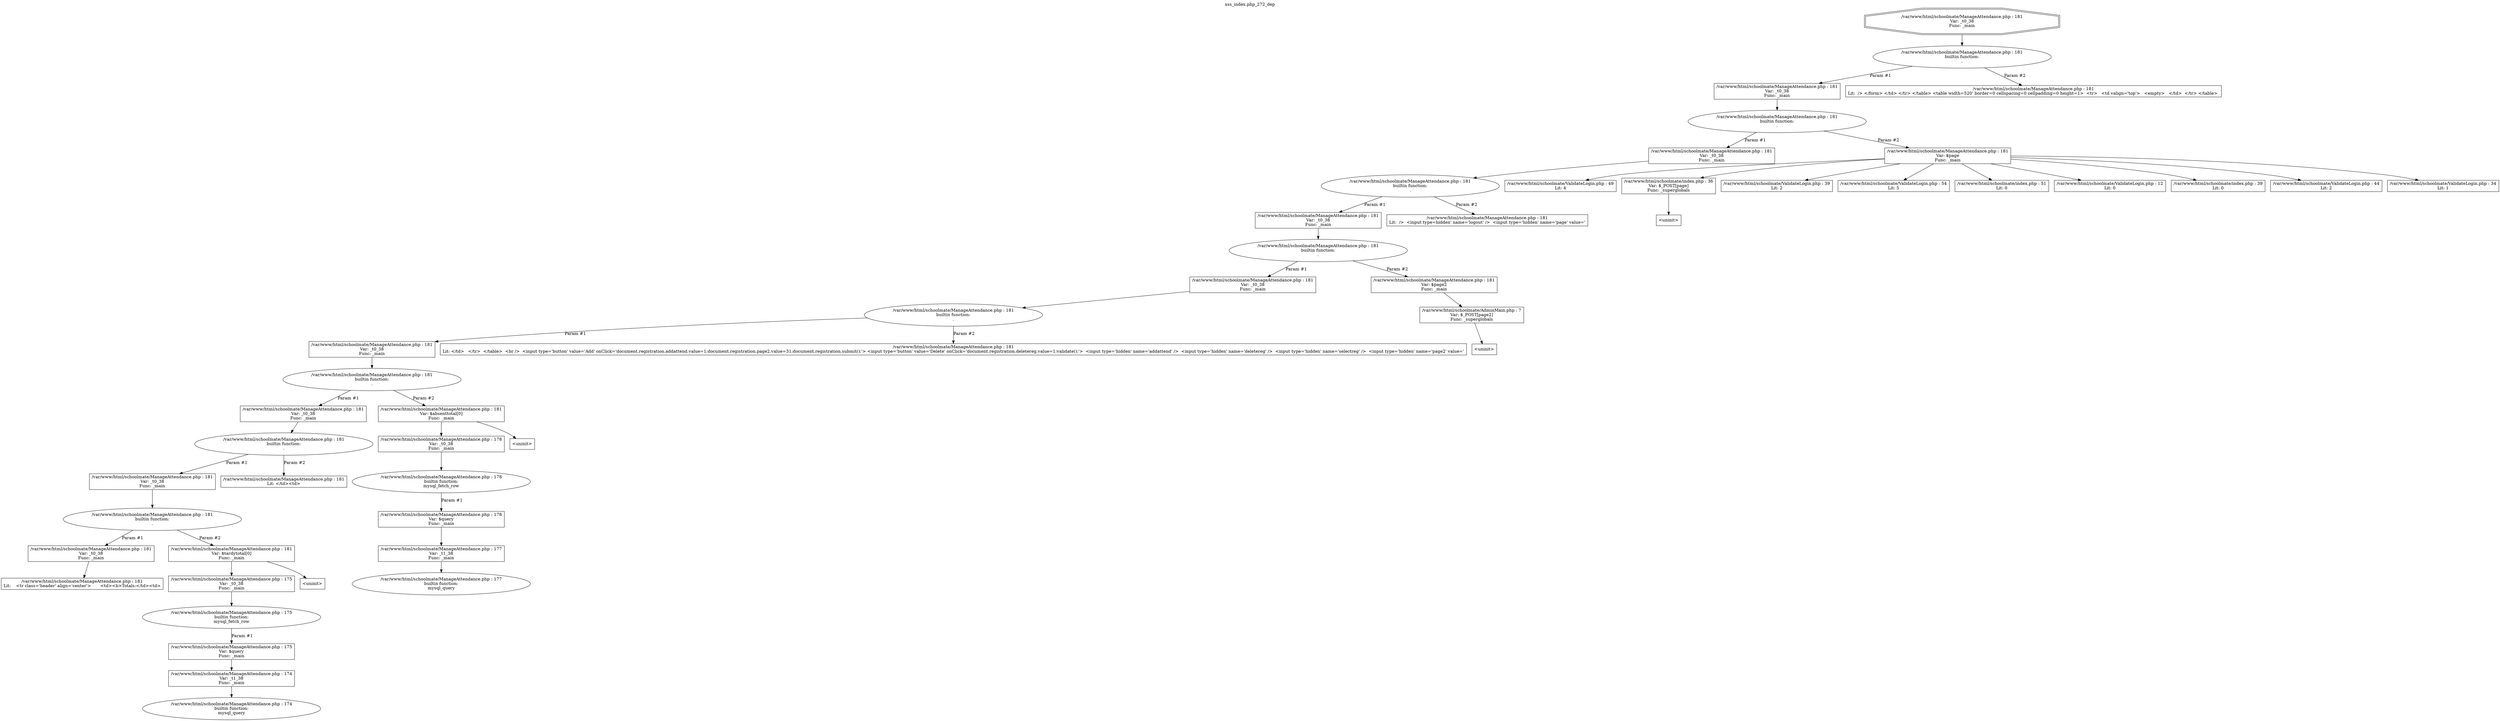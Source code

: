 digraph cfg {
  label="xss_index.php_272_dep";
  labelloc=t;
  n1 [shape=doubleoctagon, label="/var/www/html/schoolmate/ManageAttendance.php : 181\nVar: _t0_38\nFunc: _main\n"];
  n2 [shape=ellipse, label="/var/www/html/schoolmate/ManageAttendance.php : 181\nbuiltin function:\n.\n"];
  n3 [shape=box, label="/var/www/html/schoolmate/ManageAttendance.php : 181\nVar: _t0_38\nFunc: _main\n"];
  n4 [shape=ellipse, label="/var/www/html/schoolmate/ManageAttendance.php : 181\nbuiltin function:\n.\n"];
  n5 [shape=box, label="/var/www/html/schoolmate/ManageAttendance.php : 181\nVar: _t0_38\nFunc: _main\n"];
  n6 [shape=ellipse, label="/var/www/html/schoolmate/ManageAttendance.php : 181\nbuiltin function:\n.\n"];
  n7 [shape=box, label="/var/www/html/schoolmate/ManageAttendance.php : 181\nVar: _t0_38\nFunc: _main\n"];
  n8 [shape=ellipse, label="/var/www/html/schoolmate/ManageAttendance.php : 181\nbuiltin function:\n.\n"];
  n9 [shape=box, label="/var/www/html/schoolmate/ManageAttendance.php : 181\nVar: _t0_38\nFunc: _main\n"];
  n10 [shape=ellipse, label="/var/www/html/schoolmate/ManageAttendance.php : 181\nbuiltin function:\n.\n"];
  n11 [shape=box, label="/var/www/html/schoolmate/ManageAttendance.php : 181\nVar: _t0_38\nFunc: _main\n"];
  n12 [shape=ellipse, label="/var/www/html/schoolmate/ManageAttendance.php : 181\nbuiltin function:\n.\n"];
  n13 [shape=box, label="/var/www/html/schoolmate/ManageAttendance.php : 181\nVar: _t0_38\nFunc: _main\n"];
  n14 [shape=ellipse, label="/var/www/html/schoolmate/ManageAttendance.php : 181\nbuiltin function:\n.\n"];
  n15 [shape=box, label="/var/www/html/schoolmate/ManageAttendance.php : 181\nVar: _t0_38\nFunc: _main\n"];
  n16 [shape=ellipse, label="/var/www/html/schoolmate/ManageAttendance.php : 181\nbuiltin function:\n.\n"];
  n17 [shape=box, label="/var/www/html/schoolmate/ManageAttendance.php : 181\nVar: _t0_38\nFunc: _main\n"];
  n18 [shape=box, label="/var/www/html/schoolmate/ManageAttendance.php : 181\nLit:    <tr class='header' align='center'>	<td><b>Totals:</td><td>\n"];
  n19 [shape=box, label="/var/www/html/schoolmate/ManageAttendance.php : 181\nVar: $tardytotal[0]\nFunc: _main\n"];
  n20 [shape=box, label="/var/www/html/schoolmate/ManageAttendance.php : 175\nVar: _t0_38\nFunc: _main\n"];
  n21 [shape=ellipse, label="/var/www/html/schoolmate/ManageAttendance.php : 175\nbuiltin function:\nmysql_fetch_row\n"];
  n22 [shape=box, label="/var/www/html/schoolmate/ManageAttendance.php : 175\nVar: $query\nFunc: _main\n"];
  n23 [shape=box, label="/var/www/html/schoolmate/ManageAttendance.php : 174\nVar: _t1_38\nFunc: _main\n"];
  n24 [shape=ellipse, label="/var/www/html/schoolmate/ManageAttendance.php : 174\nbuiltin function:\nmysql_query\n"];
  n25 [shape=box, label="<uninit>"];
  n26 [shape=box, label="/var/www/html/schoolmate/ManageAttendance.php : 181\nLit: </td><td>\n"];
  n27 [shape=box, label="/var/www/html/schoolmate/ManageAttendance.php : 181\nVar: $absenttotal[0]\nFunc: _main\n"];
  n28 [shape=box, label="/var/www/html/schoolmate/ManageAttendance.php : 178\nVar: _t0_38\nFunc: _main\n"];
  n29 [shape=ellipse, label="/var/www/html/schoolmate/ManageAttendance.php : 178\nbuiltin function:\nmysql_fetch_row\n"];
  n30 [shape=box, label="/var/www/html/schoolmate/ManageAttendance.php : 178\nVar: $query\nFunc: _main\n"];
  n31 [shape=box, label="/var/www/html/schoolmate/ManageAttendance.php : 177\nVar: _t1_38\nFunc: _main\n"];
  n32 [shape=ellipse, label="/var/www/html/schoolmate/ManageAttendance.php : 177\nbuiltin function:\nmysql_query\n"];
  n33 [shape=box, label="<uninit>"];
  n34 [shape=box, label="/var/www/html/schoolmate/ManageAttendance.php : 181\nLit: </td>   </tr>  </table>  <br />  <input type='button' value='Add' onClick='document.registration.addattend.value=1;document.registration.page2.value=31;document.registration.submit();'> <input type='button' value='Delete' onClick='document.registration.deletereg.value=1;validate();'>  <input type='hidden' name='addattend' />  <input type='hidden' name='deletereg' />  <input type='hidden' name='selectreg' />  <input type='hidden' name='page2' value='\n"];
  n35 [shape=box, label="/var/www/html/schoolmate/ManageAttendance.php : 181\nVar: $page2\nFunc: _main\n"];
  n36 [shape=box, label="/var/www/html/schoolmate/AdminMain.php : 7\nVar: $_POST[page2]\nFunc: _superglobals\n"];
  n37 [shape=box, label="<uninit>"];
  n38 [shape=box, label="/var/www/html/schoolmate/ManageAttendance.php : 181\nLit:  />  <input type=hidden' name='logout' />  <input type='hidden' name='page' value='\n"];
  n39 [shape=box, label="/var/www/html/schoolmate/ManageAttendance.php : 181\nVar: $page\nFunc: _main\n"];
  n40 [shape=box, label="/var/www/html/schoolmate/ValidateLogin.php : 49\nLit: 4\n"];
  n41 [shape=box, label="/var/www/html/schoolmate/index.php : 36\nVar: $_POST[page]\nFunc: _superglobals\n"];
  n42 [shape=box, label="<uninit>"];
  n43 [shape=box, label="/var/www/html/schoolmate/ValidateLogin.php : 39\nLit: 2\n"];
  n44 [shape=box, label="/var/www/html/schoolmate/ValidateLogin.php : 54\nLit: 5\n"];
  n45 [shape=box, label="/var/www/html/schoolmate/index.php : 51\nLit: 0\n"];
  n46 [shape=box, label="/var/www/html/schoolmate/ValidateLogin.php : 12\nLit: 0\n"];
  n47 [shape=box, label="/var/www/html/schoolmate/index.php : 39\nLit: 0\n"];
  n48 [shape=box, label="/var/www/html/schoolmate/ValidateLogin.php : 44\nLit: 2\n"];
  n49 [shape=box, label="/var/www/html/schoolmate/ValidateLogin.php : 34\nLit: 1\n"];
  n50 [shape=box, label="/var/www/html/schoolmate/ManageAttendance.php : 181\nLit:  /> </form> </td> </tr> </table> <table width=520' border=0 cellspacing=0 cellpadding=0 height=1>  <tr>   <td valign='top'>   <empty>   </td>  </tr> </table> \n"];
  n1 -> n2;
  n3 -> n4;
  n5 -> n6;
  n7 -> n8;
  n9 -> n10;
  n11 -> n12;
  n13 -> n14;
  n15 -> n16;
  n17 -> n18;
  n16 -> n17[label="Param #1"];
  n16 -> n19[label="Param #2"];
  n20 -> n21;
  n23 -> n24;
  n22 -> n23;
  n21 -> n22[label="Param #1"];
  n19 -> n20;
  n19 -> n25;
  n14 -> n15[label="Param #1"];
  n14 -> n26[label="Param #2"];
  n12 -> n13[label="Param #1"];
  n12 -> n27[label="Param #2"];
  n28 -> n29;
  n31 -> n32;
  n30 -> n31;
  n29 -> n30[label="Param #1"];
  n27 -> n28;
  n27 -> n33;
  n10 -> n11[label="Param #1"];
  n10 -> n34[label="Param #2"];
  n8 -> n9[label="Param #1"];
  n8 -> n35[label="Param #2"];
  n36 -> n37;
  n35 -> n36;
  n6 -> n7[label="Param #1"];
  n6 -> n38[label="Param #2"];
  n4 -> n5[label="Param #1"];
  n4 -> n39[label="Param #2"];
  n39 -> n40;
  n39 -> n41;
  n39 -> n43;
  n39 -> n44;
  n39 -> n45;
  n39 -> n46;
  n39 -> n47;
  n39 -> n48;
  n39 -> n49;
  n41 -> n42;
  n2 -> n3[label="Param #1"];
  n2 -> n50[label="Param #2"];
}
